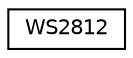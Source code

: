 digraph "Graphical Class Hierarchy"
{
  edge [fontname="Helvetica",fontsize="10",labelfontname="Helvetica",labelfontsize="10"];
  node [fontname="Helvetica",fontsize="10",shape=record];
  rankdir="LR";
  Node0 [label="WS2812",height=0.2,width=0.4,color="black", fillcolor="white", style="filled",URL="$class_w_s2812.html",tooltip="Driver for WS2812/NeoPixel data. "];
}
